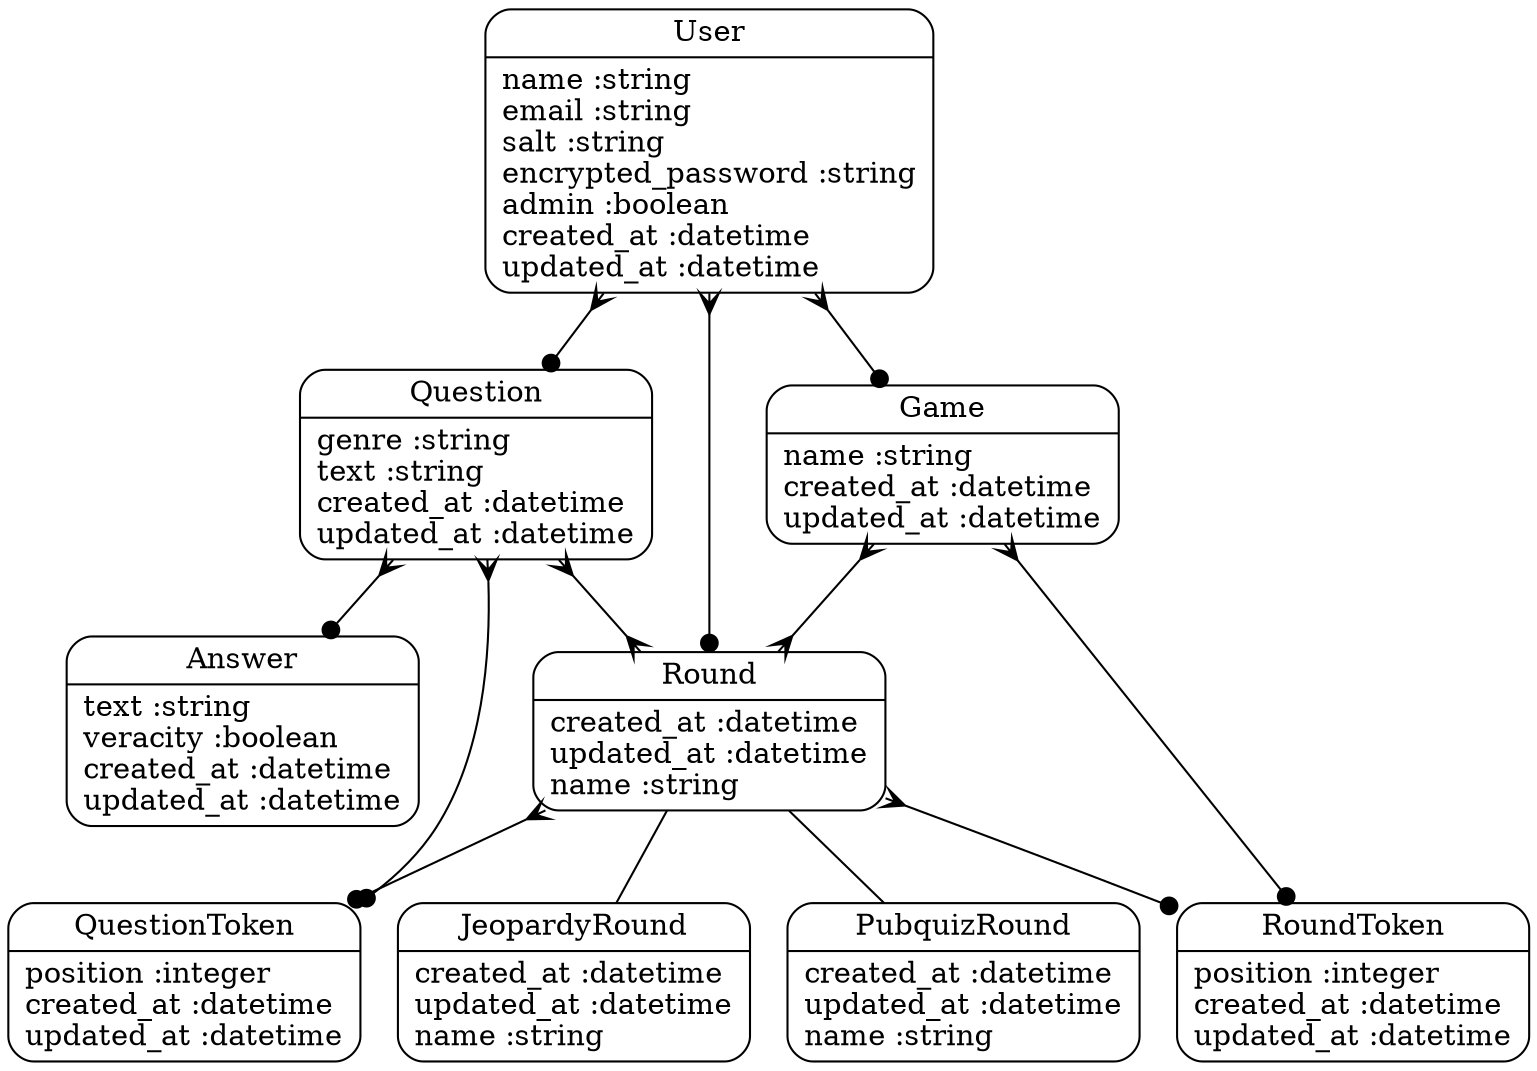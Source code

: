digraph models_diagram {
	graph[overlap=false, splines=true]
	"Answer" [shape=Mrecord, label="{Answer|text :string\lveracity :boolean\lcreated_at :datetime\lupdated_at :datetime\l}"]
	"Game" [shape=Mrecord, label="{Game|name :string\lcreated_at :datetime\lupdated_at :datetime\l}"]
	"JeopardyRound" [shape=Mrecord, label="{JeopardyRound|created_at :datetime\lupdated_at :datetime\lname :string\l}"]
	"PubquizRound" [shape=Mrecord, label="{PubquizRound|created_at :datetime\lupdated_at :datetime\lname :string\l}"]
	"Question" [shape=Mrecord, label="{Question|genre :string\ltext :string\lcreated_at :datetime\lupdated_at :datetime\l}"]
	"QuestionToken" [shape=Mrecord, label="{QuestionToken|position :integer\lcreated_at :datetime\lupdated_at :datetime\l}"]
	"Round" [shape=Mrecord, label="{Round|created_at :datetime\lupdated_at :datetime\lname :string\l}"]
	"RoundToken" [shape=Mrecord, label="{RoundToken|position :integer\lcreated_at :datetime\lupdated_at :datetime\l}"]
	"User" [shape=Mrecord, label="{User|name :string\lemail :string\lsalt :string\lencrypted_password :string\ladmin :boolean\lcreated_at :datetime\lupdated_at :datetime\l}"]
	"Game" -> "RoundToken" [arrowtail=crow, arrowhead=dot, dir=both]
	"Game" -> "Round" [arrowtail=crow, arrowhead=crow, dir=both]
	"Round" -> "JeopardyRound" [label="", arrowhead="none", arrowtail="onormal"]
	"Round" -> "PubquizRound" [label="", arrowhead="none", arrowtail="onormal"]
	"Question" -> "Answer" [arrowtail=crow, arrowhead=dot, dir=both]
	"Question" -> "QuestionToken" [arrowtail=crow, arrowhead=dot, dir=both]
	"Question" -> "Round" [arrowtail=crow, arrowhead=crow, dir=both]
	"Round" -> "QuestionToken" [arrowtail=crow, arrowhead=dot, dir=both]
	"Round" -> "RoundToken" [arrowtail=crow, arrowhead=dot, dir=both]
	"User" -> "Game" [arrowtail=crow, arrowhead=dot, dir=both]
	"User" -> "Round" [arrowtail=crow, arrowhead=dot, dir=both]
	"User" -> "Question" [arrowtail=crow, arrowhead=dot, dir=both]
}
